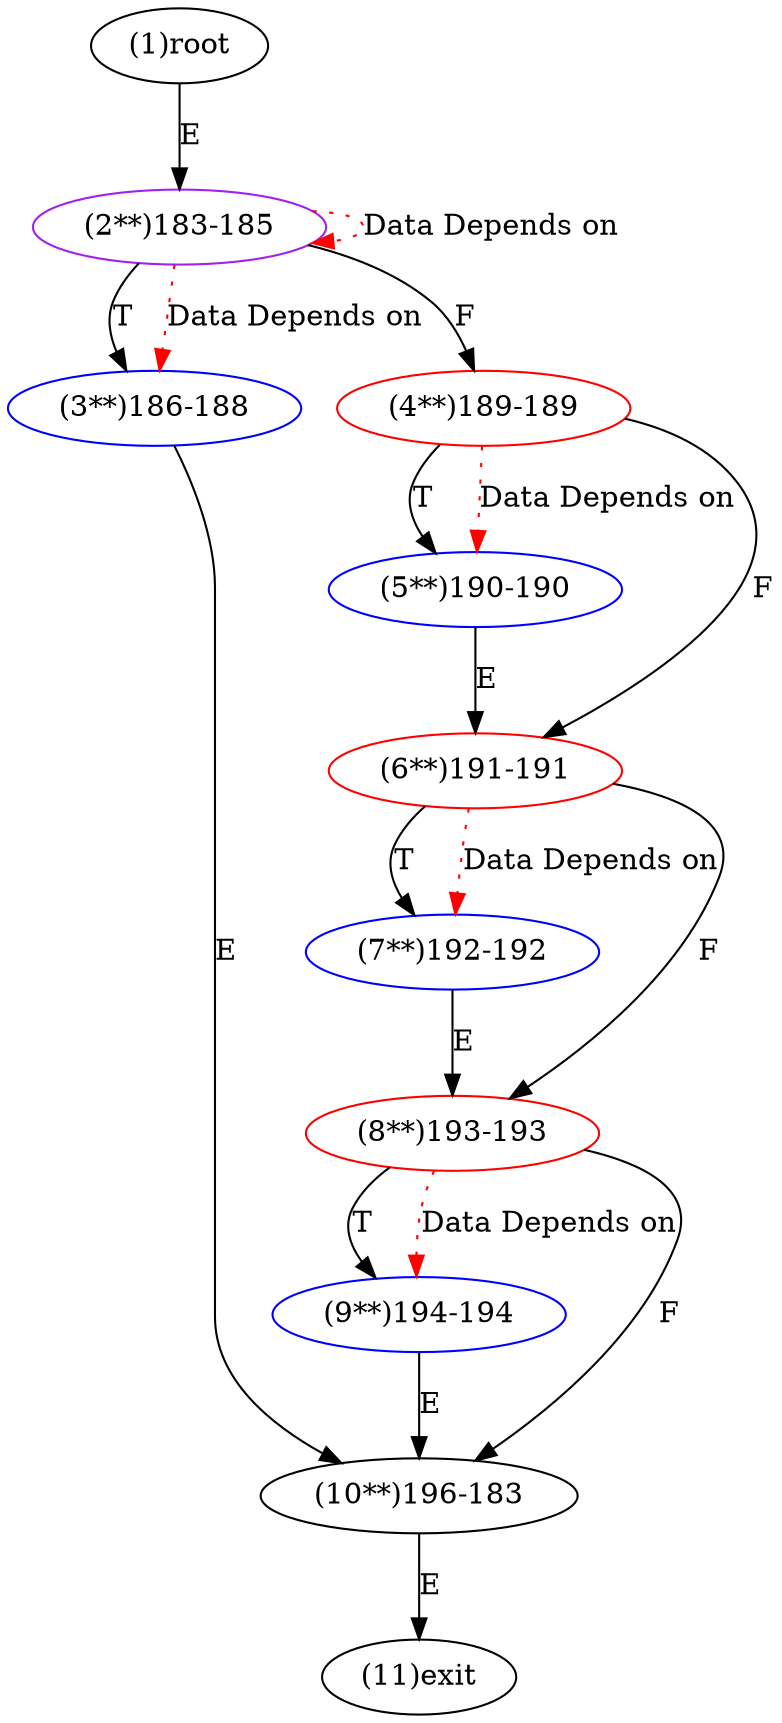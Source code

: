digraph "" { 
1[ label="(1)root"];
2[ label="(2**)183-185",color=purple];
3[ label="(3**)186-188",color=blue];
4[ label="(4**)189-189",color=red];
5[ label="(5**)190-190",color=blue];
6[ label="(6**)191-191",color=red];
7[ label="(7**)192-192",color=blue];
8[ label="(8**)193-193",color=red];
9[ label="(9**)194-194",color=blue];
10[ label="(10**)196-183"];
11[ label="(11)exit"];
1->2[ label="E"];
2->4[ label="F"];
2->3[ label="T"];
3->10[ label="E"];
4->6[ label="F"];
4->5[ label="T"];
5->6[ label="E"];
6->8[ label="F"];
6->7[ label="T"];
7->8[ label="E"];
8->10[ label="F"];
8->9[ label="T"];
9->10[ label="E"];
10->11[ label="E"];
2->2[ color="red" label="Data Depends on" style = dotted ];
2->3[ color="red" label="Data Depends on" style = dotted ];
4->5[ color="red" label="Data Depends on" style = dotted ];
6->7[ color="red" label="Data Depends on" style = dotted ];
8->9[ color="red" label="Data Depends on" style = dotted ];
}